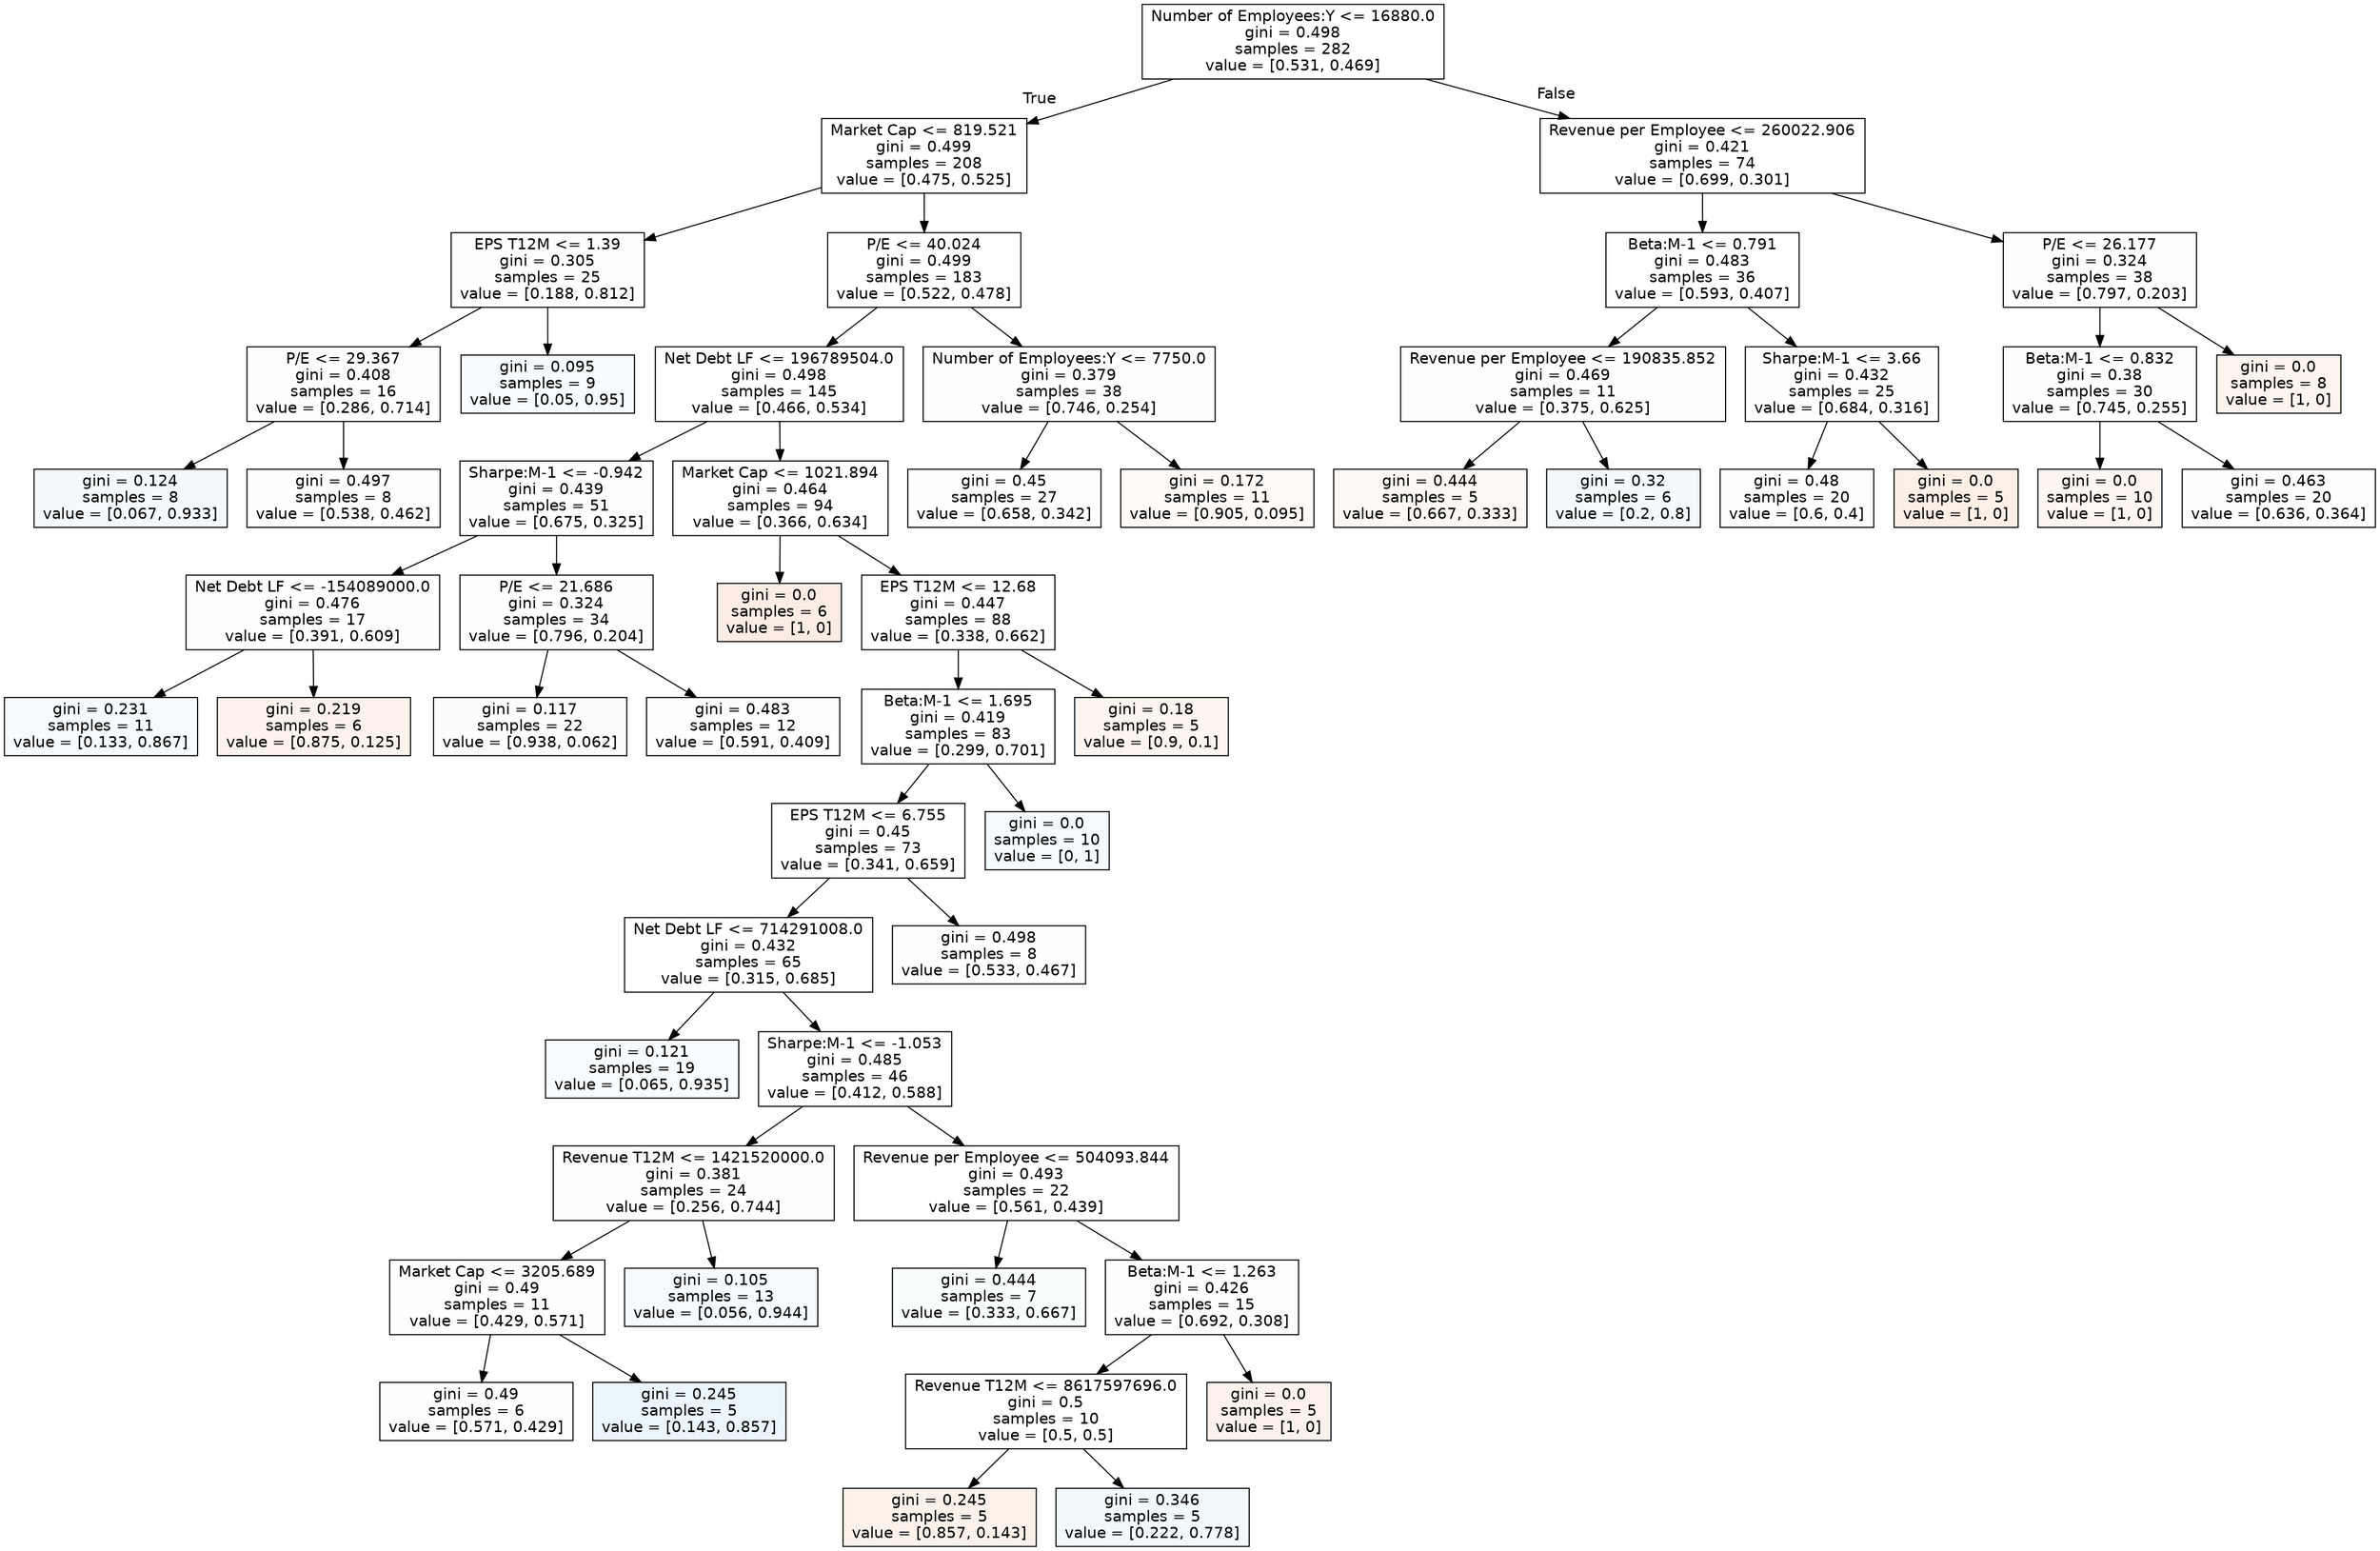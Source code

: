 digraph Tree {
node [shape=box, style="filled", color="black", fontname="helvetica"] ;
edge [fontname="helvetica"] ;
0 [label="Number of Employees:Y <= 16880.0\ngini = 0.498\nsamples = 282\nvalue = [0.531, 0.469]", fillcolor="#ffffff"] ;
1 [label="Market Cap <= 819.521\ngini = 0.499\nsamples = 208\nvalue = [0.475, 0.525]", fillcolor="#ffffff"] ;
0 -> 1 [labeldistance=2.5, labelangle=45, headlabel="True"] ;
3 [label="EPS T12M <= 1.39\ngini = 0.305\nsamples = 25\nvalue = [0.188, 0.812]", fillcolor="#fcfeff"] ;
1 -> 3 ;
31 [label="P/E <= 29.367\ngini = 0.408\nsamples = 16\nvalue = [0.286, 0.714]", fillcolor="#fcfdff"] ;
3 -> 31 ;
33 [label="gini = 0.124\nsamples = 8\nvalue = [0.067, 0.933]", fillcolor="#f4f9fd"] ;
31 -> 33 ;
34 [label="gini = 0.497\nsamples = 8\nvalue = [0.538, 0.462]", fillcolor="#fffefe"] ;
31 -> 34 ;
32 [label="gini = 0.095\nsamples = 9\nvalue = [0.05, 0.95]", fillcolor="#f6fbfe"] ;
3 -> 32 ;
4 [label="P/E <= 40.024\ngini = 0.499\nsamples = 183\nvalue = [0.522, 0.478]", fillcolor="#ffffff"] ;
1 -> 4 ;
5 [label="Net Debt LF <= 196789504.0\ngini = 0.498\nsamples = 145\nvalue = [0.466, 0.534]", fillcolor="#ffffff"] ;
4 -> 5 ;
7 [label="Sharpe:M-1 <= -0.942\ngini = 0.439\nsamples = 51\nvalue = [0.675, 0.325]", fillcolor="#fffefe"] ;
5 -> 7 ;
13 [label="Net Debt LF <= -154089000.0\ngini = 0.476\nsamples = 17\nvalue = [0.391, 0.609]", fillcolor="#fdfeff"] ;
7 -> 13 ;
15 [label="gini = 0.231\nsamples = 11\nvalue = [0.133, 0.867]", fillcolor="#f5fafe"] ;
13 -> 15 ;
16 [label="gini = 0.219\nsamples = 6\nvalue = [0.875, 0.125]", fillcolor="#fdf3ec"] ;
13 -> 16 ;
14 [label="P/E <= 21.686\ngini = 0.324\nsamples = 34\nvalue = [0.796, 0.204]", fillcolor="#fffefd"] ;
7 -> 14 ;
19 [label="gini = 0.117\nsamples = 22\nvalue = [0.938, 0.062]", fillcolor="#fefcfa"] ;
14 -> 19 ;
20 [label="gini = 0.483\nsamples = 12\nvalue = [0.591, 0.409]", fillcolor="#fffefd"] ;
14 -> 20 ;
8 [label="Market Cap <= 1021.894\ngini = 0.464\nsamples = 94\nvalue = [0.366, 0.634]", fillcolor="#ffffff"] ;
5 -> 8 ;
9 [label="gini = 0.0\nsamples = 6\nvalue = [1, 0]", fillcolor="#fbede3"] ;
8 -> 9 ;
10 [label="EPS T12M <= 12.68\ngini = 0.447\nsamples = 88\nvalue = [0.338, 0.662]", fillcolor="#ffffff"] ;
8 -> 10 ;
11 [label="Beta:M-1 <= 1.695\ngini = 0.419\nsamples = 83\nvalue = [0.299, 0.701]", fillcolor="#feffff"] ;
10 -> 11 ;
17 [label="EPS T12M <= 6.755\ngini = 0.45\nsamples = 73\nvalue = [0.341, 0.659]", fillcolor="#feffff"] ;
11 -> 17 ;
35 [label="Net Debt LF <= 714291008.0\ngini = 0.432\nsamples = 65\nvalue = [0.315, 0.685]", fillcolor="#feffff"] ;
17 -> 35 ;
37 [label="gini = 0.121\nsamples = 19\nvalue = [0.065, 0.935]", fillcolor="#f9fcfe"] ;
35 -> 37 ;
38 [label="Sharpe:M-1 <= -1.053\ngini = 0.485\nsamples = 46\nvalue = [0.412, 0.588]", fillcolor="#ffffff"] ;
35 -> 38 ;
39 [label="Revenue T12M <= 1421520000.0\ngini = 0.381\nsamples = 24\nvalue = [0.256, 0.744]", fillcolor="#fdfeff"] ;
38 -> 39 ;
41 [label="Market Cap <= 3205.689\ngini = 0.49\nsamples = 11\nvalue = [0.429, 0.571]", fillcolor="#fefeff"] ;
39 -> 41 ;
49 [label="gini = 0.49\nsamples = 6\nvalue = [0.571, 0.429]", fillcolor="#fffefd"] ;
41 -> 49 ;
50 [label="gini = 0.245\nsamples = 5\nvalue = [0.143, 0.857]", fillcolor="#eaf5fc"] ;
41 -> 50 ;
42 [label="gini = 0.105\nsamples = 13\nvalue = [0.056, 0.944]", fillcolor="#f5fafe"] ;
39 -> 42 ;
40 [label="Revenue per Employee <= 504093.844\ngini = 0.493\nsamples = 22\nvalue = [0.561, 0.439]", fillcolor="#fffffe"] ;
38 -> 40 ;
43 [label="gini = 0.444\nsamples = 7\nvalue = [0.333, 0.667]", fillcolor="#fafdfe"] ;
40 -> 43 ;
44 [label="Beta:M-1 <= 1.263\ngini = 0.426\nsamples = 15\nvalue = [0.692, 0.308]", fillcolor="#fffdfc"] ;
40 -> 44 ;
45 [label="Revenue T12M <= 8617597696.0\ngini = 0.5\nsamples = 10\nvalue = [0.5, 0.5]", fillcolor="#ffffff"] ;
44 -> 45 ;
47 [label="gini = 0.245\nsamples = 5\nvalue = [0.857, 0.143]", fillcolor="#fcf2ea"] ;
45 -> 47 ;
48 [label="gini = 0.346\nsamples = 5\nvalue = [0.222, 0.778]", fillcolor="#f2f9fd"] ;
45 -> 48 ;
46 [label="gini = 0.0\nsamples = 5\nvalue = [1, 0]", fillcolor="#fcf2eb"] ;
44 -> 46 ;
36 [label="gini = 0.498\nsamples = 8\nvalue = [0.533, 0.467]", fillcolor="#fffefe"] ;
17 -> 36 ;
18 [label="gini = 0.0\nsamples = 10\nvalue = [0, 1]", fillcolor="#f4fafe"] ;
11 -> 18 ;
12 [label="gini = 0.18\nsamples = 5\nvalue = [0.9, 0.1]", fillcolor="#fdf5ef"] ;
10 -> 12 ;
6 [label="Number of Employees:Y <= 7750.0\ngini = 0.379\nsamples = 38\nvalue = [0.746, 0.254]", fillcolor="#fffefd"] ;
4 -> 6 ;
27 [label="gini = 0.45\nsamples = 27\nvalue = [0.658, 0.342]", fillcolor="#fffefd"] ;
6 -> 27 ;
28 [label="gini = 0.172\nsamples = 11\nvalue = [0.905, 0.095]", fillcolor="#fefaf7"] ;
6 -> 28 ;
2 [label="Revenue per Employee <= 260022.906\ngini = 0.421\nsamples = 74\nvalue = [0.699, 0.301]", fillcolor="#fffffe"] ;
0 -> 2 [labeldistance=2.5, labelangle=-45, headlabel="False"] ;
21 [label="Beta:M-1 <= 0.791\ngini = 0.483\nsamples = 36\nvalue = [0.593, 0.407]", fillcolor="#fffffe"] ;
2 -> 21 ;
23 [label="Revenue per Employee <= 190835.852\ngini = 0.469\nsamples = 11\nvalue = [0.375, 0.625]", fillcolor="#fcfdff"] ;
21 -> 23 ;
29 [label="gini = 0.444\nsamples = 5\nvalue = [0.667, 0.333]", fillcolor="#fdf8f3"] ;
23 -> 29 ;
30 [label="gini = 0.32\nsamples = 6\nvalue = [0.2, 0.8]", fillcolor="#f3f9fd"] ;
23 -> 30 ;
24 [label="Sharpe:M-1 <= 3.66\ngini = 0.432\nsamples = 25\nvalue = [0.684, 0.316]", fillcolor="#fffefd"] ;
21 -> 24 ;
25 [label="gini = 0.48\nsamples = 20\nvalue = [0.6, 0.4]", fillcolor="#fffefe"] ;
24 -> 25 ;
26 [label="gini = 0.0\nsamples = 5\nvalue = [1, 0]", fillcolor="#fcefe6"] ;
24 -> 26 ;
22 [label="P/E <= 26.177\ngini = 0.324\nsamples = 38\nvalue = [0.797, 0.203]", fillcolor="#fffefd"] ;
2 -> 22 ;
51 [label="Beta:M-1 <= 0.832\ngini = 0.38\nsamples = 30\nvalue = [0.745, 0.255]", fillcolor="#fffefd"] ;
22 -> 51 ;
53 [label="gini = 0.0\nsamples = 10\nvalue = [1, 0]", fillcolor="#fdf6f1"] ;
51 -> 53 ;
54 [label="gini = 0.463\nsamples = 20\nvalue = [0.636, 0.364]", fillcolor="#fffefd"] ;
51 -> 54 ;
52 [label="gini = 0.0\nsamples = 8\nvalue = [1, 0]", fillcolor="#fdf4ee"] ;
22 -> 52 ;
}